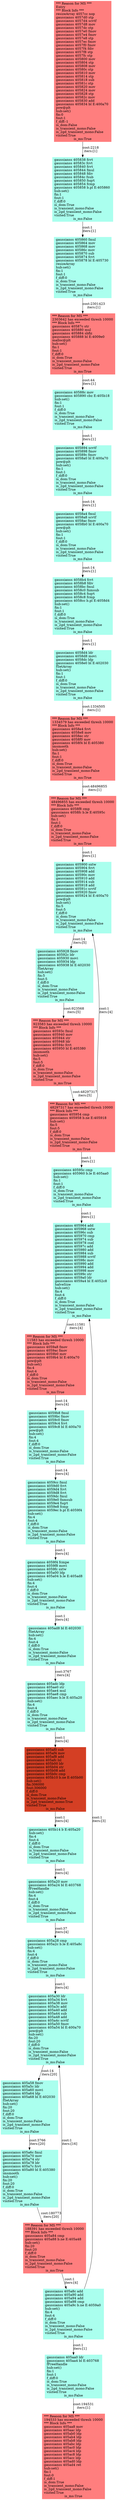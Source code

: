digraph "" {
	node [label="\N",
		shape=record,
		style=filled
	];
	"BB <gaussianss> 0x4057cc - 0x405834 type: bl"	[color="#ff7e7e",
		label="*** Reason for MS ***
\lEntry
\l*** Block Info ***
\lresizeArray 4057cc nop  
\lgaussianss 4057d0 stp  
\lgaussianss 4057d4 scvtf  
\lgaussianss \
4057d8 mov  
\lgaussianss 4057dc stp  
\lgaussianss 4057e0 fmov  
\lgaussianss 4057e4 fmov  
\lgaussianss 4057e8 stp  
\lgaussianss \
4057ec fmov  
\lgaussianss 4057f0 fmov  
\lgaussianss 4057f4 fdiv  
\lgaussianss 4057f8 stp  
\lgaussianss 4057fc stp  
\lgaussianss \
405800 mov  
\lgaussianss 405804 stp  
\lgaussianss 405808 mov  
\lgaussianss 40580c stp  
\lgaussianss 405810 mov  
\lgaussianss \
405814 stp  
\lgaussianss 405818 sub  
\lgaussianss 40581c stp  
\lgaussianss 405820 mov  
\lgaussianss 405824 mov  
\lgaussianss \
405828 stp  
\lgaussianss 40582c mov  
\lgaussianss 405830 add  
\lgaussianss 405834 bl E:400a70 
\lpow@plt\lhub:set()\lfin:0\lfout:\
1\lf_diff:-1\lis_dom:False\lis_transient_mono:False\lis_2gd_transient_mono:False\lvisited:True\lis_ms:True"];
	"BB <gaussianss> 0x405838 - 0x405858 type: b.pl"	[color="#aaffee",
		label="gaussianss 405838 fcvt  
\lgaussianss 40583c fcvt  
\lgaussianss 405840 fcvt  
\lgaussianss 405844 fmul  
\lgaussianss 405848 fdiv  
\lgaussianss \
40584c fsub  
\lgaussianss 405850 fsqrt  
\lgaussianss 405854 fcmp  
\lgaussianss 405858 b.pl E:405860 \lhub:set()\lfin:1\lfout:\
1\lf_diff:0\lis_dom:True\lis_transient_mono:False\lis_2gd_transient_mono:False\lvisited:True\lis_ms:False"];
	"BB <gaussianss> 0x4057cc - 0x405834 type: bl" -> "BB <gaussianss> 0x405838 - 0x405858 type: b.pl"	[label="cost:2218\liters:[1]"];
	"BB <gaussianss> 0x405860 - 0x405878 type: bl"	[color="#aaffee",
		label="gaussianss 405860 fmul  
\lgaussianss 405864 mov  
\lgaussianss 405868 mov  
\lgaussianss 40586c mov  
\lgaussianss 405870 sub  
\lgaussianss \
405874 fcvt  
\lgaussianss 405878 bl E:405730 
\lresizeArray\lhub:set()\lfin:1\lfout:1\lf_diff:0\lis_dom:True\lis_transient_mono:\
False\lis_2gd_transient_mono:False\lvisited:True\lis_ms:False"];
	"BB <gaussianss> 0x405838 - 0x405858 type: b.pl" -> "BB <gaussianss> 0x405860 - 0x405878 type: bl"	[label="cost:1\liters:[1]"];
	"BB <gaussianss> 0x40587c - 0x405888 type: bl"	[color="#ff7e7e",
		label="*** Reason for MS ***
\l2303642 has exceeded thresh 10000
\l*** Block Info ***
\lgaussianss 40587c str  
\lgaussianss 405880 mul  
\lgaussianss \
405884 sbfiz  
\lgaussianss 405888 bl E:4009e0 
\lmalloc@plt\lhub:set()\lfin:1\lfout:1\lf_diff:0\lis_dom:True\lis_transient_mono:\
False\lis_2gd_transient_mono:False\lvisited:True\lis_ms:True"];
	"BB <gaussianss> 0x405860 - 0x405878 type: bl" -> "BB <gaussianss> 0x40587c - 0x405888 type: bl"	[label="cost:2301423\liters:[1]"];
	"BB <gaussianss> 0x40588c - 0x405890 type: cbz"	[color="#aaffee",
		label="gaussianss 40588c mov  
\lgaussianss 405890 cbz E:405b18 \lhub:set()\lfin:1\lfout:1\lf_diff:0\lis_dom:True\lis_transient_mono:False\lis_\
2gd_transient_mono:False\lvisited:True\lis_ms:False"];
	"BB <gaussianss> 0x40587c - 0x405888 type: bl" -> "BB <gaussianss> 0x40588c - 0x405890 type: cbz"	[label="cost:44\liters:[1]"];
	"BB <gaussianss> 0x405894 - 0x4058a0 type: bl"	[color="#aaffee",
		label="gaussianss 405894 scvtf  
\lgaussianss 405898 fmov  
\lgaussianss 40589c fmov  
\lgaussianss 4058a0 bl E:400a70 
\lpow@plt\lhub:\
set()\lfin:1\lfout:1\lf_diff:0\lis_dom:True\lis_transient_mono:False\lis_2gd_transient_mono:False\lvisited:True\lis_ms:False"];
	"BB <gaussianss> 0x40588c - 0x405890 type: cbz" -> "BB <gaussianss> 0x405894 - 0x4058a0 type: bl"	[label="cost:1\liters:[1]"];
	"BB <gaussianss> 0x4058a4 - 0x4058b0 type: bl"	[color="#aaffee",
		label="gaussianss 4058a4 fmul  
\lgaussianss 4058a8 scvtf  
\lgaussianss 4058ac fmov  
\lgaussianss 4058b0 bl E:400a70 
\lpow@plt\lhub:\
set()\lfin:1\lfout:1\lf_diff:0\lis_dom:True\lis_transient_mono:False\lis_2gd_transient_mono:False\lvisited:True\lis_ms:False"];
	"BB <gaussianss> 0x405894 - 0x4058a0 type: bl" -> "BB <gaussianss> 0x4058a4 - 0x4058b0 type: bl"	[label="cost:14\liters:[1]"];
	"BB <gaussianss> 0x4058b4 - 0x4058cc type: b.pl"	[color="#aaffee",
		label="gaussianss 4058b4 fcvt  
\lgaussianss 4058b8 fdiv  
\lgaussianss 4058bc fmul  
\lgaussianss 4058c0 fnmsub  
\lgaussianss 4058c4 \
fsqrt  
\lgaussianss 4058c8 fcmp  
\lgaussianss 4058cc b.pl E:4058d4 \lhub:set()\lfin:1\lfout:1\lf_diff:0\lis_dom:True\lis_transient_\
mono:False\lis_2gd_transient_mono:False\lvisited:True\lis_ms:False"];
	"BB <gaussianss> 0x4058a4 - 0x4058b0 type: bl" -> "BB <gaussianss> 0x4058b4 - 0x4058cc type: b.pl"	[label="cost:14\liters:[1]"];
	"BB <gaussianss> 0x4058d4 - 0x4058e0 type: bl"	[color="#aaffee",
		label="gaussianss 4058d4 ldr  
\lgaussianss 4058d8 movi  
\lgaussianss 4058dc ldp  
\lgaussianss 4058e0 bl E:402030 
\lfSetArray\lhub:set()\lfin:\
1\lfout:1\lf_diff:0\lis_dom:True\lis_transient_mono:False\lis_2gd_transient_mono:False\lvisited:True\lis_ms:False"];
	"BB <gaussianss> 0x4058b4 - 0x4058cc type: b.pl" -> "BB <gaussianss> 0x4058d4 - 0x4058e0 type: bl"	[label="cost:1\liters:[1]"];
	"BB <gaussianss> 0x4058e4 - 0x4058f4 type: bl"	[color="#ff7e7e",
		label="*** Reason for MS ***
\l1334579 has exceeded thresh 10000
\l*** Block Info ***
\lgaussianss 4058e4 fcvt  
\lgaussianss 4058e8 mov  
\lgaussianss \
4058ec str  
\lgaussianss 4058f0 mov  
\lgaussianss 4058f4 bl E:405380 
\limsmooth\lhub:set()\lfin:1\lfout:1\lf_diff:0\lis_dom:True\lis_\
transient_mono:False\lis_2gd_transient_mono:False\lvisited:True\lis_ms:True"];
	"BB <gaussianss> 0x4058d4 - 0x4058e0 type: bl" -> "BB <gaussianss> 0x4058e4 - 0x4058f4 type: bl"	[label="cost:1334505\liters:[1]"];
	"BB <gaussianss> 0x4058f8 - 0x4058fc type: b.le"	[color="#ff7e7e",
		label="*** Reason for MS ***
\l48496855 has exceeded thresh 10000
\l*** Block Info ***
\lgaussianss 4058f8 cmp  
\lgaussianss 4058fc b.le \
E:40595c \lhub:set()\lfin:1\lfout:1\lf_diff:0\lis_dom:True\lis_transient_mono:False\lis_2gd_transient_mono:False\lvisited:True\lis_\
ms:True"];
	"BB <gaussianss> 0x4058e4 - 0x4058f4 type: bl" -> "BB <gaussianss> 0x4058f8 - 0x4058fc type: b.le"	[label="cost:48496855\liters:[1]"];
	"BB <gaussianss> 0x405900 - 0x405924 type: bl"	[color="#aaffee",
		label="gaussianss 405900 sxtw  
\lgaussianss 405904 fcvt  
\lgaussianss 405908 add  
\lgaussianss 40590c mov  
\lgaussianss 405910 add  
\lgaussianss \
405914 sub  
\lgaussianss 405918 add  
\lgaussianss 40591c scvtf  
\lgaussianss 405920 fmov  
\lgaussianss 405924 bl E:400a70 
\lpow@\
plt\lhub:set()\lfin:5\lfout:5\lf_diff:0\lis_dom:True\lis_transient_mono:False\lis_2gd_transient_mono:False\lvisited:True\lis_ms:\
False"];
	"BB <gaussianss> 0x4058f8 - 0x4058fc type: b.le" -> "BB <gaussianss> 0x405900 - 0x405924 type: bl"	[label="cost:1\liters:[1]"];
	"BB <gaussianss> 0x40595c - 0x405960 type: b.le"	[color="#aaffee",
		label="gaussianss 40595c cmp  
\lgaussianss 405960 b.le E:405aa0 \lhub:set()\lfin:1\lfout:1\lf_diff:0\lis_dom:True\lis_transient_mono:False\lis_\
2gd_transient_mono:False\lvisited:True\lis_ms:False"];
	"BB <gaussianss> 0x405964 - 0x4059a4 type: bl"	[color="#aaffee",
		label="gaussianss 405964 add  
\lgaussianss 405968 sxtw  
\lgaussianss 40596c sub  
\lgaussianss 405970 cmp  
\lgaussianss 405974 sub  
\lgaussianss \
405978 csel  
\lgaussianss 40597c add  
\lgaussianss 405980 add  
\lgaussianss 405984 sub  
\lgaussianss 405988 scvtf  
\lgaussianss \
40598c mov  
\lgaussianss 405990 add  
\lgaussianss 405994 add  
\lgaussianss 405998 mov  
\lgaussianss 40599c str  
\lgaussianss \
4059a0 ldr  
\lgaussianss 4059a4 bl E:4052c8 
\lhalveSize\lhub:set()\lfin:4\lfout:4\lf_diff:0\lis_dom:True\lis_transient_mono:False\lis_\
2gd_transient_mono:False\lvisited:True\lis_ms:False"];
	"BB <gaussianss> 0x40595c - 0x405960 type: b.le" -> "BB <gaussianss> 0x405964 - 0x4059a4 type: bl"	[label="cost:1\liters:[1]"];
	"BB <gaussianss> 0x405928 - 0x405938 type: bl"	[color="#aaffee",
		label="gaussianss 405928 fmov  
\lgaussianss 40592c ldr  
\lgaussianss 405930 movi  
\lgaussianss 405934 ldp  
\lgaussianss 405938 bl E:\
402030 
\lfSetArray\lhub:set()\lfin:5\lfout:5\lf_diff:0\lis_dom:True\lis_transient_mono:False\lis_2gd_transient_mono:False\lvisited:\
True\lis_ms:False"];
	"BB <gaussianss> 0x405900 - 0x405924 type: bl" -> "BB <gaussianss> 0x405928 - 0x405938 type: bl"	[label="cost:14\liters:[5]"];
	"BB <gaussianss> 0x40593c - 0x405950 type: bl"	[color="#ff7e7e",
		label="*** Reason for MS ***
\l923583 has exceeded thresh 10000
\l*** Block Info ***
\lgaussianss 40593c fmul  
\lgaussianss 405940 mov  
\lgaussianss \
405944 str  
\lgaussianss 405948 ldr  
\lgaussianss 40594c fcvt  
\lgaussianss 405950 bl E:405380 
\limsmooth\lhub:set()\lfin:5\lfout:\
5\lf_diff:0\lis_dom:True\lis_transient_mono:False\lis_2gd_transient_mono:False\lvisited:True\lis_ms:True"];
	"BB <gaussianss> 0x405928 - 0x405938 type: bl" -> "BB <gaussianss> 0x40593c - 0x405950 type: bl"	[label="cost:923568\liters:[5]"];
	"BB <gaussianss> 0x405954 - 0x405958 type: b.ne"	[color="#ff7e7e",
		label="*** Reason for MS ***
\l48297317 has exceeded thresh 10000
\l*** Block Info ***
\lgaussianss 405954 cmp  
\lgaussianss 405958 b.ne \
E:405918 \lhub:set()\lfin:5\lfout:5\lf_diff:0\lis_dom:True\lis_transient_mono:False\lis_2gd_transient_mono:False\lvisited:True\lis_\
ms:True"];
	"BB <gaussianss> 0x40593c - 0x405950 type: bl" -> "BB <gaussianss> 0x405954 - 0x405958 type: b.ne"	[label="cost:48297317\liters:[5]"];
	"BB <gaussianss> 0x405954 - 0x405958 type: b.ne" -> "BB <gaussianss> 0x40595c - 0x405960 type: b.le"	[label="cost:1\liters:[1]"];
	"BB <gaussianss> 0x405954 - 0x405958 type: b.ne" -> "BB <gaussianss> 0x405900 - 0x405924 type: bl"	[label="cost:1\liters:[4]"];
	"BB <gaussianss> 0x405aa0 - 0x405aa4 type: bl"	[color="#aaffee",
		label="gaussianss 405aa0 ldr  
\lgaussianss 405aa4 bl E:403768 
\lfFreeHandle\lhub:set()\lfin:1\lfout:1\lf_diff:0\lis_dom:True\lis_transient_\
mono:False\lis_2gd_transient_mono:False\lvisited:True\lis_ms:False"];
	"BB <gaussianss> 0x405aa8 - 0x405ad4 type: ret"	[color="#ff7e7e",
		label="*** Reason for MS ***
\l194533 has exceeded thresh 10000
\l*** Block Info ***
\lgaussianss 405aa8 mov  
\lgaussianss 405aac ldp  
\lgaussianss \
405ab0 ldp  
\lgaussianss 405ab4 ldp  
\lgaussianss 405ab8 ldp  
\lgaussianss 405abc ldp  
\lgaussianss 405ac0 ldp  
\lgaussianss \
405ac4 ldp  
\lgaussianss 405ac8 ldp  
\lgaussianss 405acc ldp  
\lgaussianss 405ad0 ldp  
\lgaussianss 405ad4 ret  \lhub:set()\lfin:\
1\lfout:0\lf_diff:1\lis_dom:True\lis_transient_mono:False\lis_2gd_transient_mono:False\lvisited:True\lis_ms:True"];
	"BB <gaussianss> 0x405aa0 - 0x405aa4 type: bl" -> "BB <gaussianss> 0x405aa8 - 0x405ad4 type: ret"	[label="cost:194531\liters:[1]"];
	"BB <gaussianss> 0x4059a8 - 0x4059b4 type: bl"	[color="#ff7e7e",
		label="*** Reason for MS ***
\l11583 has exceeded thresh 10000
\l*** Block Info ***
\lgaussianss 4059a8 fmov  
\lgaussianss 4059ac fmov  
\lgaussianss \
4059b0 mov  
\lgaussianss 4059b4 bl E:400a70 
\lpow@plt\lhub:set()\lfin:4\lfout:4\lf_diff:0\lis_dom:True\lis_transient_mono:False\lis_\
2gd_transient_mono:False\lvisited:True\lis_ms:True"];
	"BB <gaussianss> 0x405964 - 0x4059a4 type: bl" -> "BB <gaussianss> 0x4059a8 - 0x4059b4 type: bl"	[label="cost:11581\liters:[4]"];
	"BB <gaussianss> 0x4059b8 - 0x4059c8 type: bl"	[color="#aaffee",
		label="gaussianss 4059b8 fmul  
\lgaussianss 4059bc fmov  
\lgaussianss 4059c0 fmov  
\lgaussianss 4059c4 fcvt  
\lgaussianss 4059c8 bl \
E:400a70 
\lpow@plt\lhub:set()\lfin:4\lfout:4\lf_diff:0\lis_dom:True\lis_transient_mono:False\lis_2gd_transient_mono:False\lvisited:\
True\lis_ms:False"];
	"BB <gaussianss> 0x4059a8 - 0x4059b4 type: bl" -> "BB <gaussianss> 0x4059b8 - 0x4059c8 type: bl"	[label="cost:14\liters:[4]"];
	"BB <gaussianss> 0x4059cc - 0x4059ec type: b.pl"	[color="#aaffee",
		label="gaussianss 4059cc fmul  
\lgaussianss 4059d0 fcvt  
\lgaussianss 4059d4 fcvt  
\lgaussianss 4059d8 fcvt  
\lgaussianss 4059dc fmul  
\lgaussianss \
4059e0 fnmsub  
\lgaussianss 4059e4 fsqrt  
\lgaussianss 4059e8 fcmp  
\lgaussianss 4059ec b.pl E:4059f4 \lhub:set()\lfin:4\lfout:\
4\lf_diff:0\lis_dom:True\lis_transient_mono:False\lis_2gd_transient_mono:False\lvisited:True\lis_ms:False"];
	"BB <gaussianss> 0x4059b8 - 0x4059c8 type: bl" -> "BB <gaussianss> 0x4059cc - 0x4059ec type: b.pl"	[label="cost:14\liters:[4]"];
	"BB <gaussianss> 0x4059f4 - 0x405a04 type: b.le"	[color="#aaffee",
		label="gaussianss 4059f4 fcmpe  
\lgaussianss 4059f8 movi  
\lgaussianss 4059fc sxtw  
\lgaussianss 405a00 ldp  
\lgaussianss 405a04 b.le \
E:405ad8 \lhub:set()\lfin:4\lfout:4\lf_diff:0\lis_dom:True\lis_transient_mono:False\lis_2gd_transient_mono:False\lvisited:True\lis_\
ms:False"];
	"BB <gaussianss> 0x4059cc - 0x4059ec type: b.pl" -> "BB <gaussianss> 0x4059f4 - 0x405a04 type: b.le"	[label="cost:1\liters:[4]"];
	"BB <gaussianss> 0x405ad8 - 0x405ad8 type: bl"	[color="#aaffee",
		label="gaussianss 405ad8 bl E:402030 
\lfSetArray\lhub:set()\lfin:4\lfout:4\lf_diff:0\lis_dom:True\lis_transient_mono:False\lis_2gd_transient_\
mono:False\lvisited:True\lis_ms:False"];
	"BB <gaussianss> 0x4059f4 - 0x405a04 type: b.le" -> "BB <gaussianss> 0x405ad8 - 0x405ad8 type: bl"	[label="cost:1\liters:[4]"];
	"BB <gaussianss> 0x405adc - 0x405aec type: b.le"	[color="#aaffee",
		label="gaussianss 405adc ldp  
\lgaussianss 405ae0 str  
\lgaussianss 405ae4 mul  
\lgaussianss 405ae8 cmp  
\lgaussianss 405aec b.le E:\
405a20 \lhub:set()\lfin:4\lfout:4\lf_diff:0\lis_dom:True\lis_transient_mono:False\lis_2gd_transient_mono:False\lvisited:True\lis_\
ms:False"];
	"BB <gaussianss> 0x405ad8 - 0x405ad8 type: bl" -> "BB <gaussianss> 0x405adc - 0x405aec type: b.le"	[label="cost:3767\liters:[4]"];
	"BB <gaussianss> 0x405a20 - 0x405a24 type: bl"	[color="#aaffee",
		label="gaussianss 405a20 mov  
\lgaussianss 405a24 bl E:403768 
\lfFreeHandle\lhub:set()\lfin:4\lfout:4\lf_diff:0\lis_dom:True\lis_transient_\
mono:False\lis_2gd_transient_mono:False\lvisited:True\lis_ms:False"];
	"BB <gaussianss> 0x405a28 - 0x405a2c type: b.le"	[color="#aaffee",
		label="gaussianss 405a28 cmp  
\lgaussianss 405a2c b.le E:405a8c \lhub:set()\lfin:4\lfout:4\lf_diff:0\lis_dom:True\lis_transient_mono:False\lis_\
2gd_transient_mono:False\lvisited:True\lis_ms:False"];
	"BB <gaussianss> 0x405a20 - 0x405a24 type: bl" -> "BB <gaussianss> 0x405a28 - 0x405a2c type: b.le"	[label="cost:37\liters:[4]"];
	"BB <gaussianss> 0x405a30 - 0x405a54 type: bl"	[color="#aaffee",
		label="gaussianss 405a30 ldr  
\lgaussianss 405a34 fcvt  
\lgaussianss 405a38 mov  
\lgaussianss 405a3c add  
\lgaussianss 405a40 add  
\lgaussianss \
405a44 sub  
\lgaussianss 405a48 add  
\lgaussianss 405a4c scvtf  
\lgaussianss 405a50 fmov  
\lgaussianss 405a54 bl E:400a70 
\lpow@\
plt\lhub:set()\lfin:20\lfout:20\lf_diff:0\lis_dom:True\lis_transient_mono:False\lis_2gd_transient_mono:False\lvisited:True\lis_ms:\
False"];
	"BB <gaussianss> 0x405a28 - 0x405a2c type: b.le" -> "BB <gaussianss> 0x405a30 - 0x405a54 type: bl"	[label="cost:1\liters:[4]"];
	"BB <gaussianss> 0x405a8c - 0x405a9c type: b.ne"	[color="#aaffee",
		label="gaussianss 405a8c add  
\lgaussianss 405a90 add  
\lgaussianss 405a94 add  
\lgaussianss 405a98 cmp  
\lgaussianss 405a9c b.ne E:\
4059a0 \lhub:set()\lfin:4\lfout:4\lf_diff:0\lis_dom:True\lis_transient_mono:False\lis_2gd_transient_mono:False\lvisited:True\lis_\
ms:False"];
	"BB <gaussianss> 0x405a8c - 0x405a9c type: b.ne" -> "BB <gaussianss> 0x405aa0 - 0x405aa4 type: bl"	[label="cost:1\liters:[1]"];
	"BB <gaussianss> 0x405a8c - 0x405a9c type: b.ne" -> "BB <gaussianss> 0x405964 - 0x4059a4 type: bl"	[label="cost:1\liters:[3]"];
	"BB <gaussianss> 0x405a58 - 0x405a68 type: bl"	[color="#aaffee",
		label="gaussianss 405a58 fmov  
\lgaussianss 405a5c ldr  
\lgaussianss 405a60 movi  
\lgaussianss 405a64 ldp  
\lgaussianss 405a68 bl E:\
402030 
\lfSetArray\lhub:set()\lfin:20\lfout:20\lf_diff:0\lis_dom:True\lis_transient_mono:False\lis_2gd_transient_mono:False\lvisited:\
True\lis_ms:False"];
	"BB <gaussianss> 0x405a30 - 0x405a54 type: bl" -> "BB <gaussianss> 0x405a58 - 0x405a68 type: bl"	[label="cost:14\liters:[20]"];
	"BB <gaussianss> 0x405a6c - 0x405a80 type: bl"	[color="#aaffee",
		label="gaussianss 405a6c fmul  
\lgaussianss 405a70 mov  
\lgaussianss 405a74 str  
\lgaussianss 405a78 ldr  
\lgaussianss 405a7c fcvt  
\lgaussianss \
405a80 bl E:405380 
\limsmooth\lhub:set()\lfin:20\lfout:20\lf_diff:0\lis_dom:True\lis_transient_mono:False\lis_2gd_transient_mono:\
False\lvisited:True\lis_ms:False"];
	"BB <gaussianss> 0x405a58 - 0x405a68 type: bl" -> "BB <gaussianss> 0x405a6c - 0x405a80 type: bl"	[label="cost:3766\liters:[20]"];
	"BB <gaussianss> 0x405a84 - 0x405a88 type: b.ne"	[color="#ff7e7e",
		label="*** Reason for MS ***
\l188391 has exceeded thresh 10000
\l*** Block Info ***
\lgaussianss 405a84 cmp  
\lgaussianss 405a88 b.ne \
E:405a48 \lhub:set()\lfin:20\lfout:20\lf_diff:0\lis_dom:True\lis_transient_mono:False\lis_2gd_transient_mono:False\lvisited:True\lis_\
ms:True"];
	"BB <gaussianss> 0x405a6c - 0x405a80 type: bl" -> "BB <gaussianss> 0x405a84 - 0x405a88 type: b.ne"	[label="cost:180773\liters:[20]"];
	"BB <gaussianss> 0x405a84 - 0x405a88 type: b.ne" -> "BB <gaussianss> 0x405a8c - 0x405a9c type: b.ne"	[label="cost:1\liters:[4]"];
	"BB <gaussianss> 0x405a84 - 0x405a88 type: b.ne" -> "BB <gaussianss> 0x405a30 - 0x405a54 type: bl"	[label="cost:1\liters:[16]"];
	"BB <gaussianss> 0x405af0 - 0x405b10 type: b.ne"	[color="#d43f24",
		label="gaussianss 405af0 sub  
\lgaussianss 405af4 mov  
\lgaussianss 405af8 add  
\lgaussianss 405afc lsl  
\lgaussianss 405b00 ldr  
\lgaussianss \
405b04 str  
\lgaussianss 405b08 add  
\lgaussianss 405b0c cmp  
\lgaussianss 405b10 b.ne E:405b00 \lhub:set()\lfin:306000\lfout:\
306000\lf_diff:0\lis_dom:True\lis_transient_mono:False\lis_2gd_transient_mono:True\lvisited:True\lis_ms:False"];
	"BB <gaussianss> 0x405adc - 0x405aec type: b.le" -> "BB <gaussianss> 0x405af0 - 0x405b10 type: b.ne"	[label="cost:1\liters:[4]"];
	"BB <gaussianss> 0x405b14 - 0x405b14 type: b"	[color="#aaffee",
		label="gaussianss 405b14 b E:405a20 \lhub:set()\lfin:4\lfout:4\lf_diff:0\lis_dom:True\lis_transient_mono:False\lis_2gd_transient_mono:False\lvisited:\
True\lis_ms:False"];
	"BB <gaussianss> 0x405af0 - 0x405b10 type: b.ne" -> "BB <gaussianss> 0x405b14 - 0x405b14 type: b"	[label="cost:1\liters:[4]"];
	"BB <gaussianss> 0x405b14 - 0x405b14 type: b" -> "BB <gaussianss> 0x405a20 - 0x405a24 type: bl"	[label="cost:1\liters:[4]"];
}
